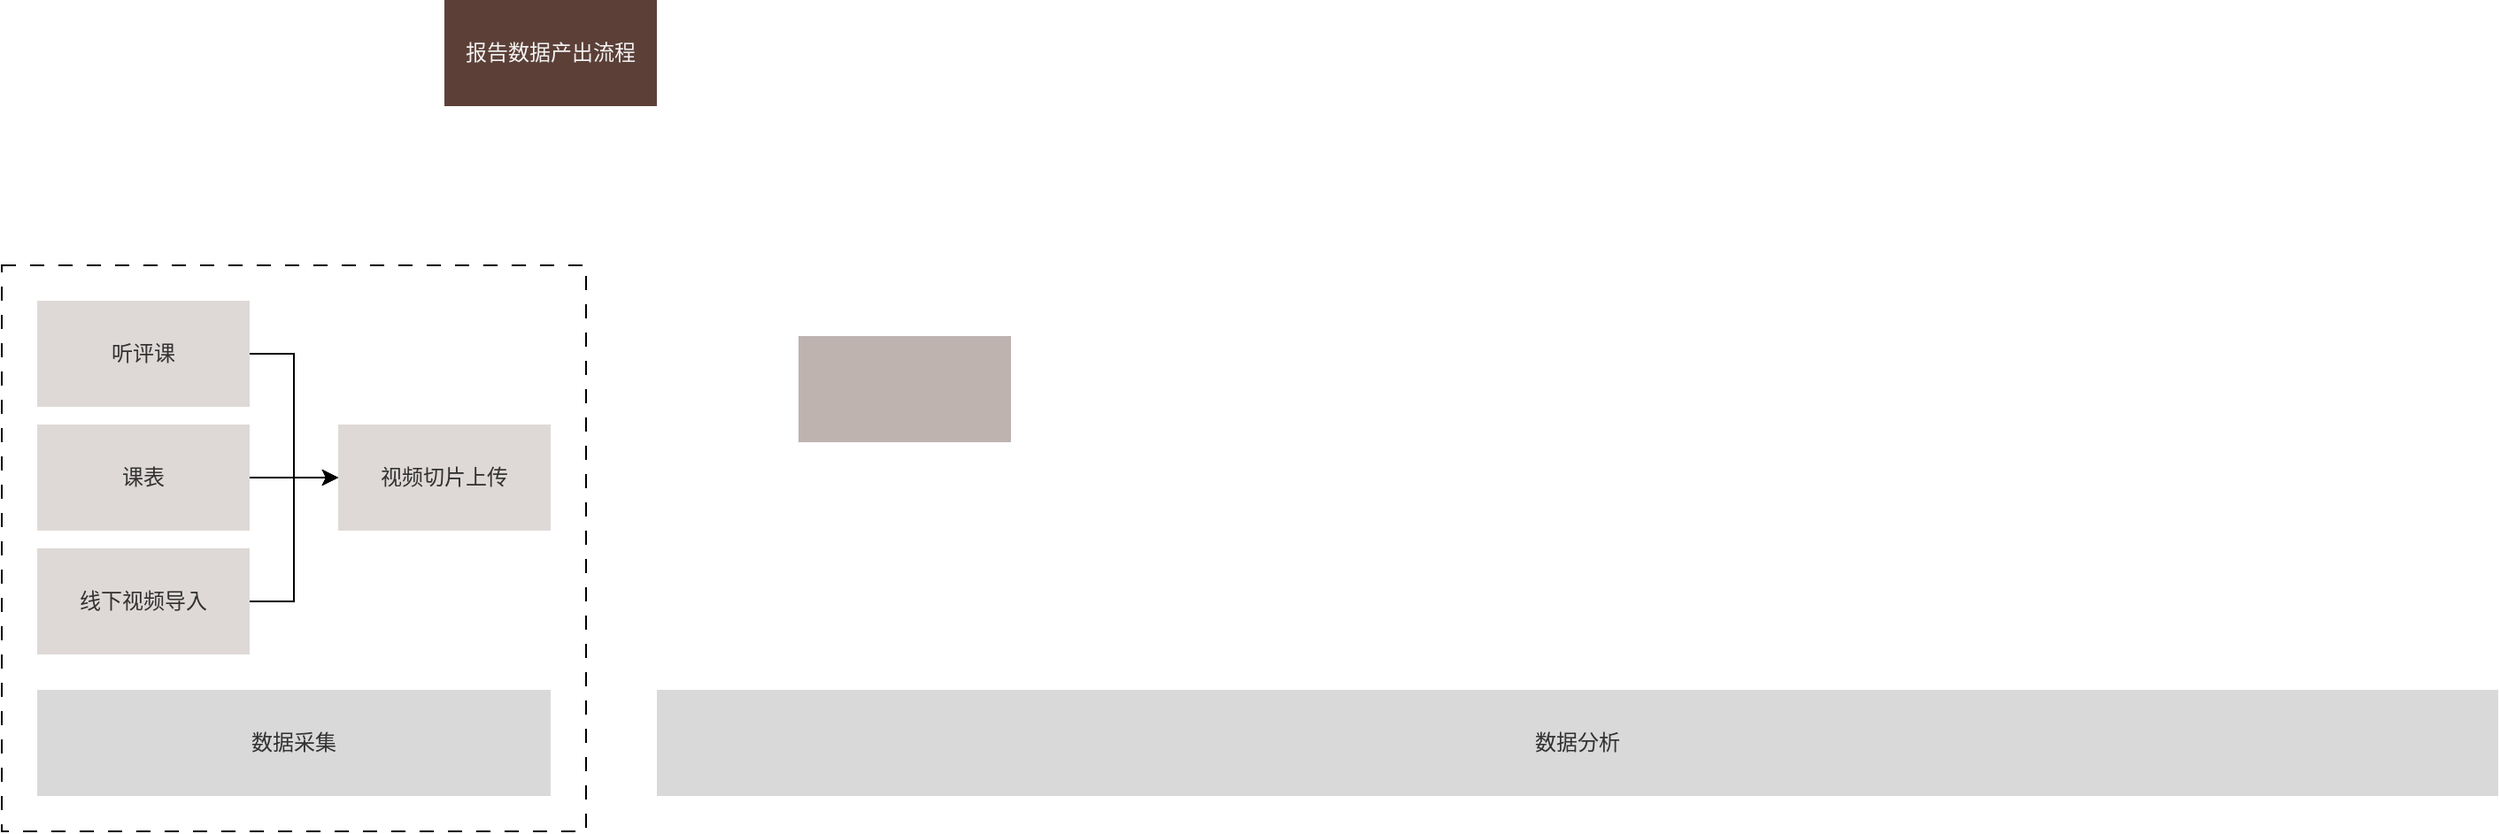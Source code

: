 <mxfile version="26.0.6">
  <diagram name="第 1 页" id="ebeUFto6fMN5XXxg8IfA">
    <mxGraphModel dx="1334" dy="962" grid="1" gridSize="10" guides="1" tooltips="1" connect="1" arrows="1" fold="1" page="1" pageScale="1" pageWidth="827" pageHeight="1169" math="0" shadow="0">
      <root>
        <mxCell id="0" />
        <mxCell id="1" parent="0" />
        <mxCell id="XC2Z82CuPK0ErsjAf5O9-12" value="" style="whiteSpace=wrap;html=1;fillColor=none;dashed=1;dashPattern=8 8;" vertex="1" parent="1">
          <mxGeometry x="120" y="310" width="330" height="320" as="geometry" />
        </mxCell>
        <mxCell id="XC2Z82CuPK0ErsjAf5O9-2" value="报告数据产出流程" style="rounded=0;whiteSpace=wrap;html=1;fillColor=#5C4038;gradientColor=none;fontColor=#F2F2F2;strokeColor=none;" vertex="1" parent="1">
          <mxGeometry x="370" y="160" width="120" height="60" as="geometry" />
        </mxCell>
        <mxCell id="XC2Z82CuPK0ErsjAf5O9-3" value="数据采集" style="whiteSpace=wrap;html=1;strokeColor=none;fillColor=#D9D9D9;fontColor=#323232;" vertex="1" parent="1">
          <mxGeometry x="140" y="550" width="290" height="60" as="geometry" />
        </mxCell>
        <mxCell id="XC2Z82CuPK0ErsjAf5O9-9" style="edgeStyle=orthogonalEdgeStyle;rounded=0;orthogonalLoop=1;jettySize=auto;html=1;entryX=0;entryY=0.5;entryDx=0;entryDy=0;" edge="1" parent="1" source="XC2Z82CuPK0ErsjAf5O9-4" target="XC2Z82CuPK0ErsjAf5O9-8">
          <mxGeometry relative="1" as="geometry" />
        </mxCell>
        <mxCell id="XC2Z82CuPK0ErsjAf5O9-4" value="听评课" style="whiteSpace=wrap;html=1;strokeColor=none;fillColor=#DED9D7;fontColor=#323232;" vertex="1" parent="1">
          <mxGeometry x="140" y="330" width="120" height="60" as="geometry" />
        </mxCell>
        <mxCell id="XC2Z82CuPK0ErsjAf5O9-5" value="" style="whiteSpace=wrap;html=1;strokeColor=none;fillColor=#BEB3AF;fontColor=#323232;" vertex="1" parent="1">
          <mxGeometry x="570" y="350" width="120" height="60" as="geometry" />
        </mxCell>
        <mxCell id="XC2Z82CuPK0ErsjAf5O9-10" style="edgeStyle=orthogonalEdgeStyle;rounded=0;orthogonalLoop=1;jettySize=auto;html=1;entryX=0;entryY=0.5;entryDx=0;entryDy=0;" edge="1" parent="1" source="XC2Z82CuPK0ErsjAf5O9-6" target="XC2Z82CuPK0ErsjAf5O9-8">
          <mxGeometry relative="1" as="geometry" />
        </mxCell>
        <mxCell id="XC2Z82CuPK0ErsjAf5O9-6" value="课表" style="whiteSpace=wrap;html=1;strokeColor=none;fillColor=#DED9D7;fontColor=#323232;" vertex="1" parent="1">
          <mxGeometry x="140" y="400" width="120" height="60" as="geometry" />
        </mxCell>
        <mxCell id="XC2Z82CuPK0ErsjAf5O9-11" style="edgeStyle=orthogonalEdgeStyle;rounded=0;orthogonalLoop=1;jettySize=auto;html=1;entryX=0;entryY=0.5;entryDx=0;entryDy=0;" edge="1" parent="1" source="XC2Z82CuPK0ErsjAf5O9-7" target="XC2Z82CuPK0ErsjAf5O9-8">
          <mxGeometry relative="1" as="geometry" />
        </mxCell>
        <mxCell id="XC2Z82CuPK0ErsjAf5O9-7" value="线下视频导入" style="whiteSpace=wrap;html=1;strokeColor=none;fillColor=#DED9D7;fontColor=#323232;" vertex="1" parent="1">
          <mxGeometry x="140" y="470" width="120" height="60" as="geometry" />
        </mxCell>
        <mxCell id="XC2Z82CuPK0ErsjAf5O9-8" value="视频切片上传" style="whiteSpace=wrap;html=1;strokeColor=none;fillColor=#DED9D7;fontColor=#323232;" vertex="1" parent="1">
          <mxGeometry x="310" y="400" width="120" height="60" as="geometry" />
        </mxCell>
        <mxCell id="XC2Z82CuPK0ErsjAf5O9-13" value="数据分析" style="whiteSpace=wrap;html=1;strokeColor=none;fillColor=#D9D9D9;fontColor=#323232;" vertex="1" parent="1">
          <mxGeometry x="490" y="550" width="1040" height="60" as="geometry" />
        </mxCell>
      </root>
    </mxGraphModel>
  </diagram>
</mxfile>
